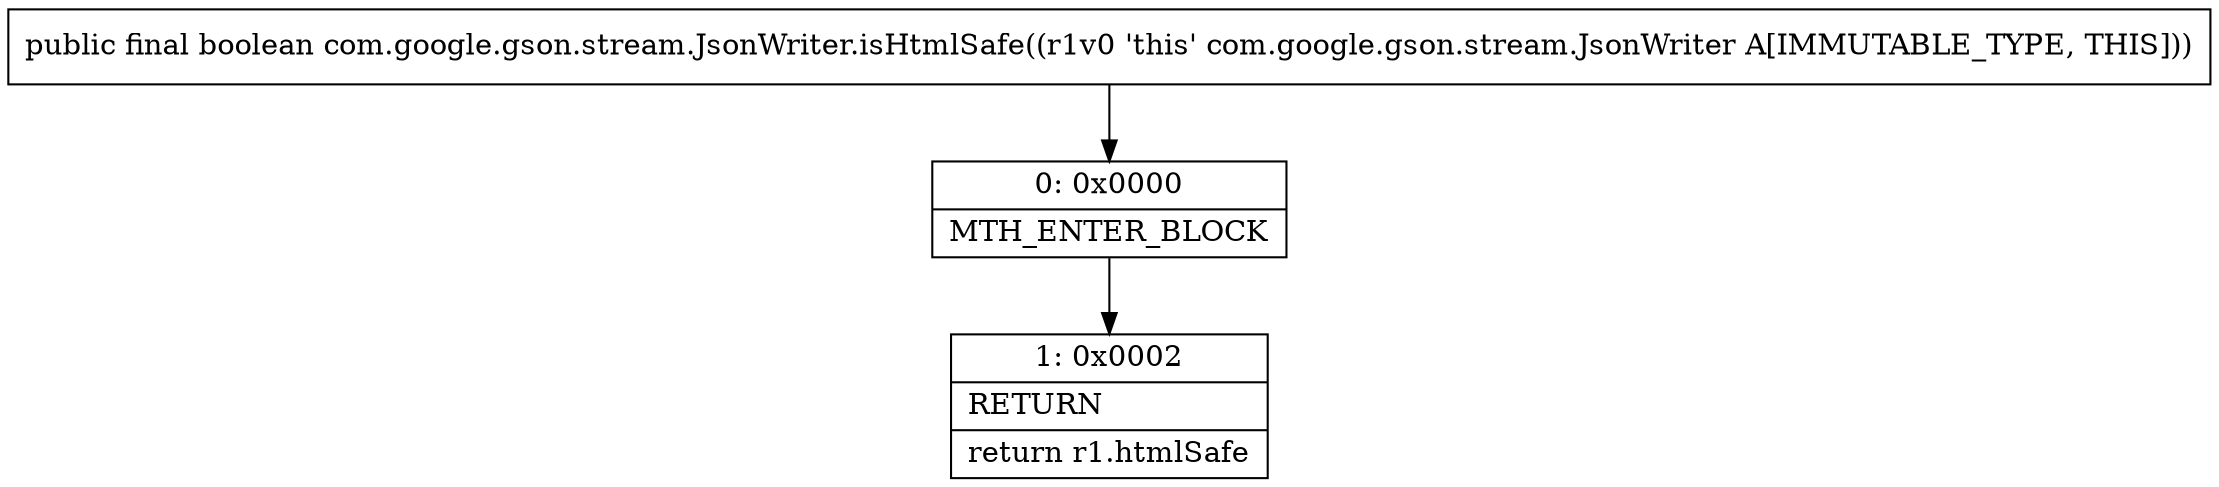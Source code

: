 digraph "CFG forcom.google.gson.stream.JsonWriter.isHtmlSafe()Z" {
Node_0 [shape=record,label="{0\:\ 0x0000|MTH_ENTER_BLOCK\l}"];
Node_1 [shape=record,label="{1\:\ 0x0002|RETURN\l|return r1.htmlSafe\l}"];
MethodNode[shape=record,label="{public final boolean com.google.gson.stream.JsonWriter.isHtmlSafe((r1v0 'this' com.google.gson.stream.JsonWriter A[IMMUTABLE_TYPE, THIS])) }"];
MethodNode -> Node_0;
Node_0 -> Node_1;
}

